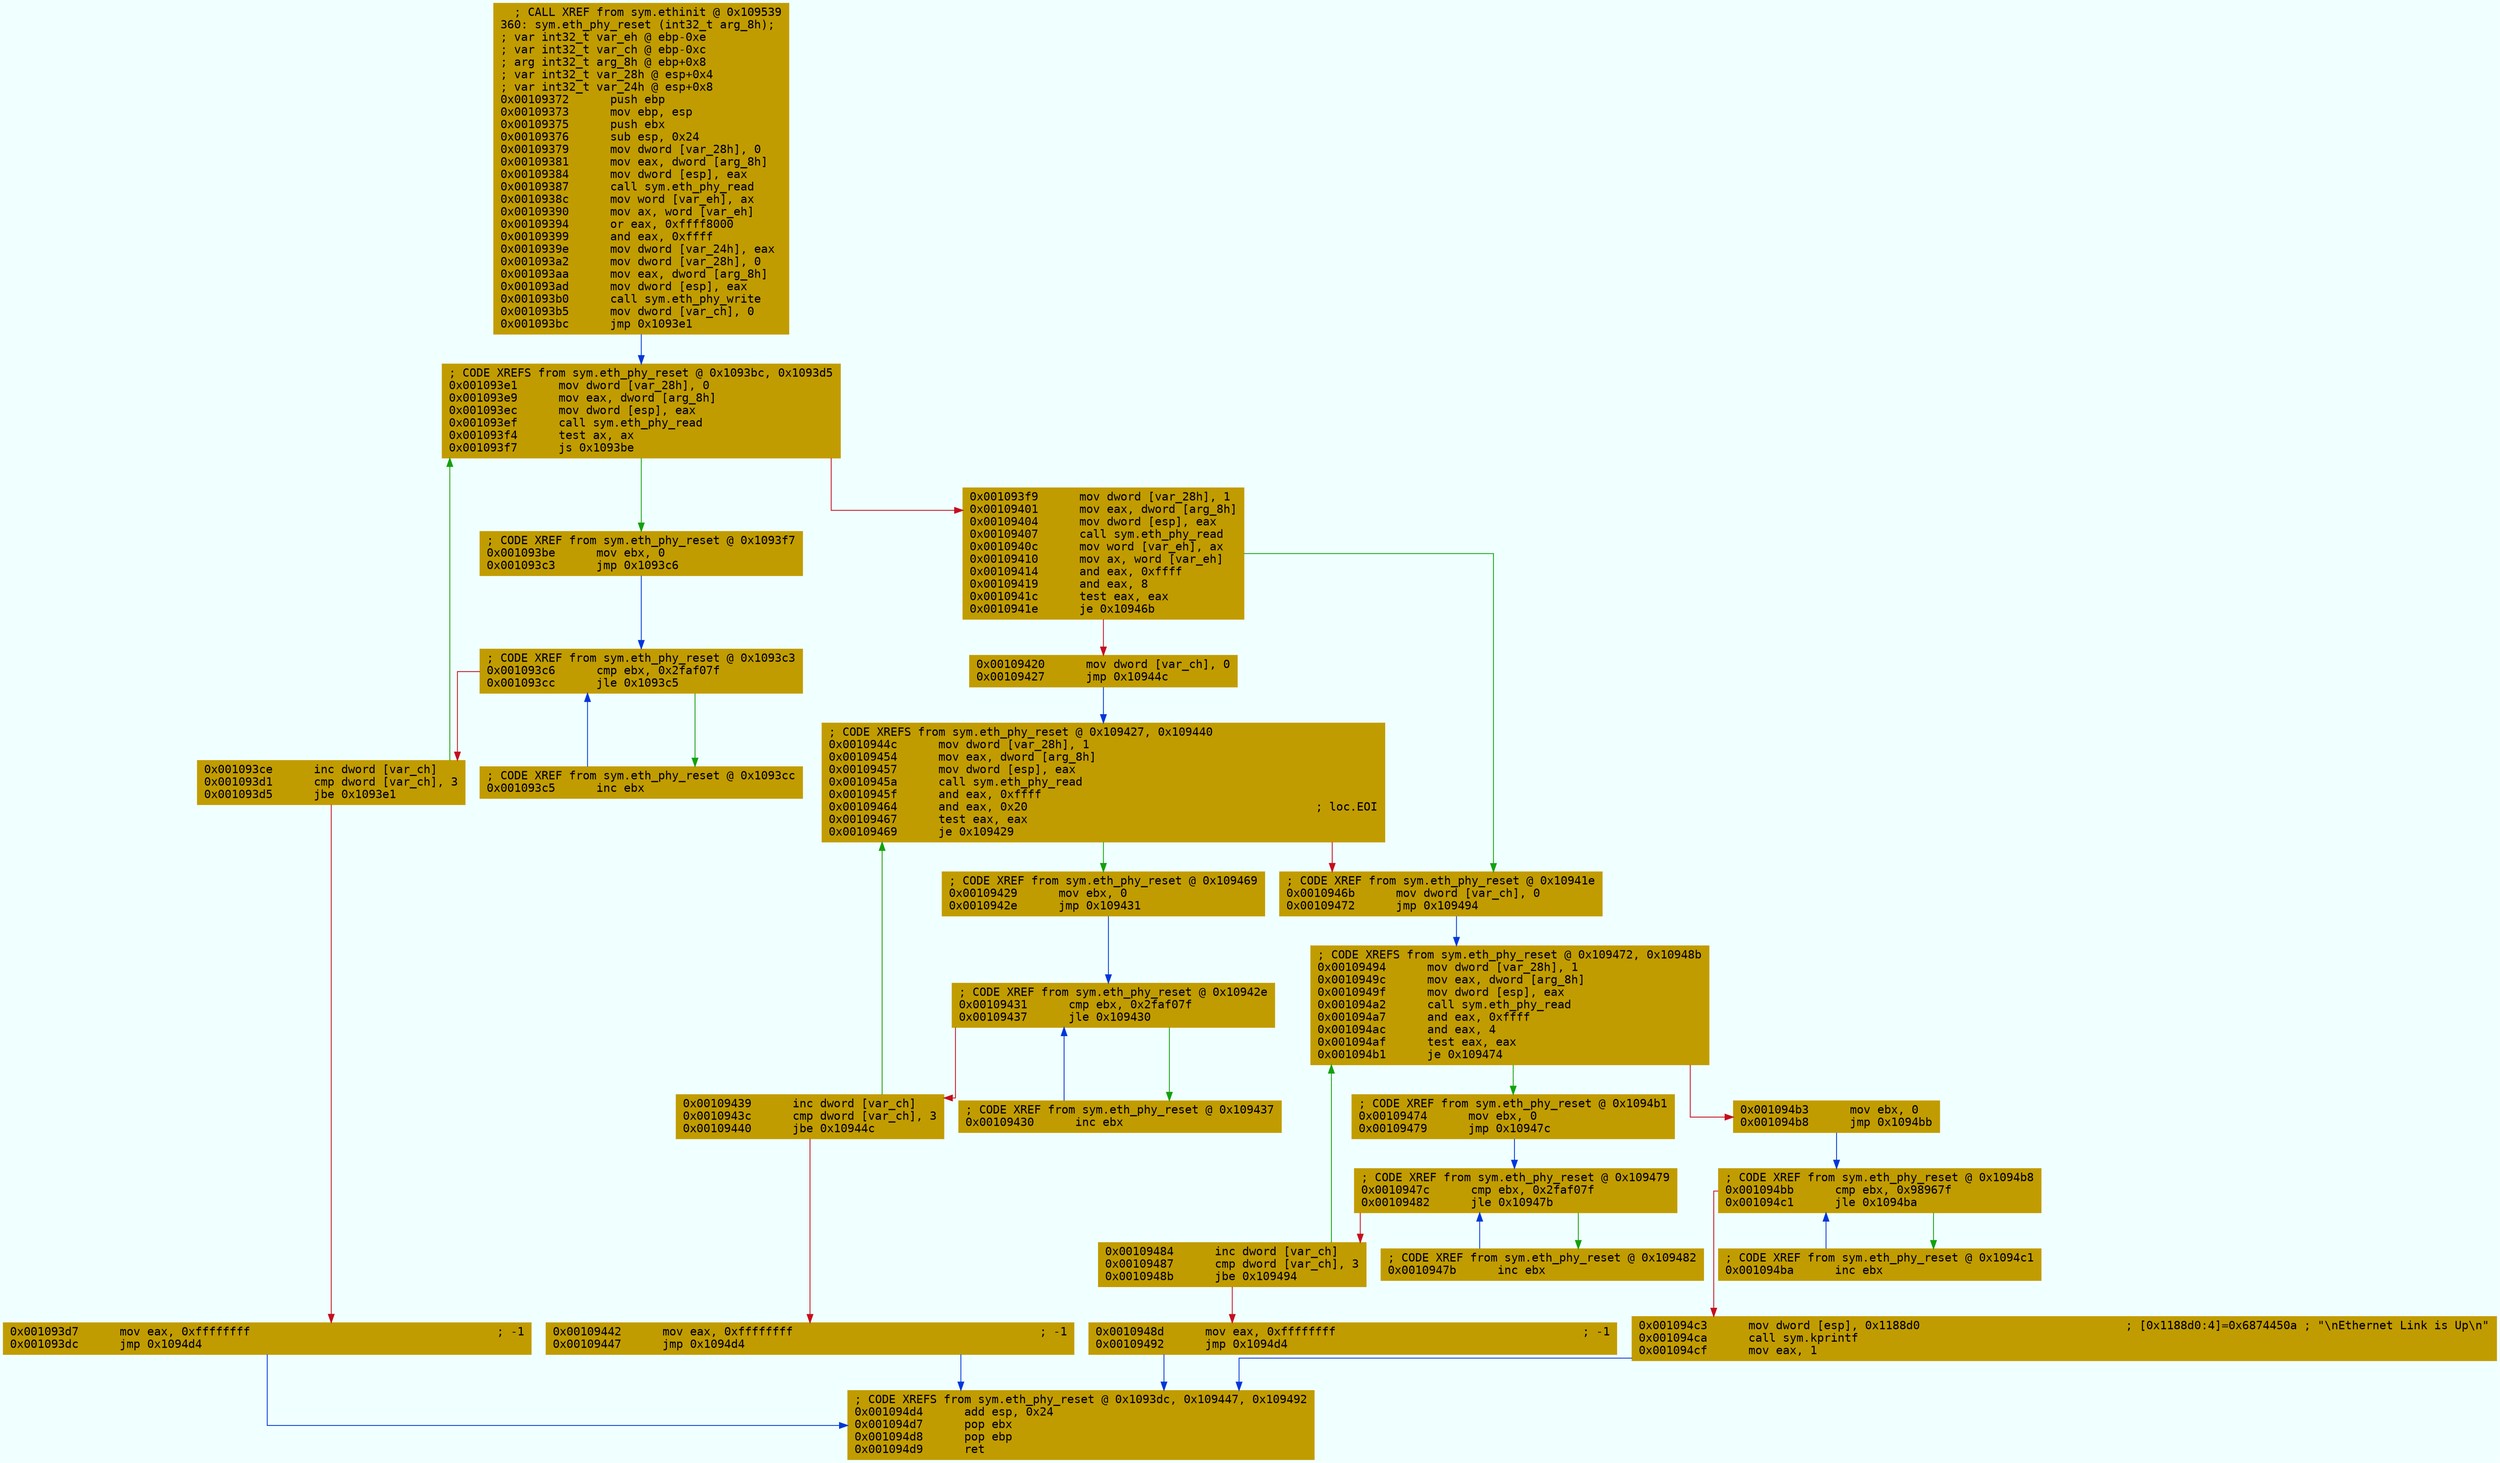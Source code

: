 digraph code {
	graph [bgcolor=azure fontsize=8 fontname="Courier" splines="ortho"];
	node [fillcolor=gray style=filled shape=box];
	edge [arrowhead="normal"];
	"0x00109372" [URL="sym.eth_phy_reset/0x00109372", fillcolor="#c19c00",color="#c19c00", fontname="Courier",label="  ; CALL XREF from sym.ethinit @ 0x109539\l360: sym.eth_phy_reset (int32_t arg_8h);\l; var int32_t var_eh @ ebp-0xe\l; var int32_t var_ch @ ebp-0xc\l; arg int32_t arg_8h @ ebp+0x8\l; var int32_t var_28h @ esp+0x4\l; var int32_t var_24h @ esp+0x8\l0x00109372      push ebp\l0x00109373      mov ebp, esp\l0x00109375      push ebx\l0x00109376      sub esp, 0x24\l0x00109379      mov dword [var_28h], 0\l0x00109381      mov eax, dword [arg_8h]\l0x00109384      mov dword [esp], eax\l0x00109387      call sym.eth_phy_read\l0x0010938c      mov word [var_eh], ax\l0x00109390      mov ax, word [var_eh]\l0x00109394      or eax, 0xffff8000\l0x00109399      and eax, 0xffff\l0x0010939e      mov dword [var_24h], eax\l0x001093a2      mov dword [var_28h], 0\l0x001093aa      mov eax, dword [arg_8h]\l0x001093ad      mov dword [esp], eax\l0x001093b0      call sym.eth_phy_write\l0x001093b5      mov dword [var_ch], 0\l0x001093bc      jmp 0x1093e1\l"]
	"0x001093be" [URL="sym.eth_phy_reset/0x001093be", fillcolor="#c19c00",color="#c19c00", fontname="Courier",label="; CODE XREF from sym.eth_phy_reset @ 0x1093f7\l0x001093be      mov ebx, 0\l0x001093c3      jmp 0x1093c6\l"]
	"0x001093c5" [URL="sym.eth_phy_reset/0x001093c5", fillcolor="#c19c00",color="#c19c00", fontname="Courier",label="; CODE XREF from sym.eth_phy_reset @ 0x1093cc\l0x001093c5      inc ebx\l"]
	"0x001093c6" [URL="sym.eth_phy_reset/0x001093c6", fillcolor="#c19c00",color="#c19c00", fontname="Courier",label="; CODE XREF from sym.eth_phy_reset @ 0x1093c3\l0x001093c6      cmp ebx, 0x2faf07f\l0x001093cc      jle 0x1093c5\l"]
	"0x001093ce" [URL="sym.eth_phy_reset/0x001093ce", fillcolor="#c19c00",color="#c19c00", fontname="Courier",label="0x001093ce      inc dword [var_ch]\l0x001093d1      cmp dword [var_ch], 3\l0x001093d5      jbe 0x1093e1\l"]
	"0x001093d7" [URL="sym.eth_phy_reset/0x001093d7", fillcolor="#c19c00",color="#c19c00", fontname="Courier",label="0x001093d7      mov eax, 0xffffffff                                    ; -1\l0x001093dc      jmp 0x1094d4\l"]
	"0x001093e1" [URL="sym.eth_phy_reset/0x001093e1", fillcolor="#c19c00",color="#c19c00", fontname="Courier",label="; CODE XREFS from sym.eth_phy_reset @ 0x1093bc, 0x1093d5\l0x001093e1      mov dword [var_28h], 0\l0x001093e9      mov eax, dword [arg_8h]\l0x001093ec      mov dword [esp], eax\l0x001093ef      call sym.eth_phy_read\l0x001093f4      test ax, ax\l0x001093f7      js 0x1093be\l"]
	"0x001093f9" [URL="sym.eth_phy_reset/0x001093f9", fillcolor="#c19c00",color="#c19c00", fontname="Courier",label="0x001093f9      mov dword [var_28h], 1\l0x00109401      mov eax, dword [arg_8h]\l0x00109404      mov dword [esp], eax\l0x00109407      call sym.eth_phy_read\l0x0010940c      mov word [var_eh], ax\l0x00109410      mov ax, word [var_eh]\l0x00109414      and eax, 0xffff\l0x00109419      and eax, 8\l0x0010941c      test eax, eax\l0x0010941e      je 0x10946b\l"]
	"0x00109420" [URL="sym.eth_phy_reset/0x00109420", fillcolor="#c19c00",color="#c19c00", fontname="Courier",label="0x00109420      mov dword [var_ch], 0\l0x00109427      jmp 0x10944c\l"]
	"0x00109429" [URL="sym.eth_phy_reset/0x00109429", fillcolor="#c19c00",color="#c19c00", fontname="Courier",label="; CODE XREF from sym.eth_phy_reset @ 0x109469\l0x00109429      mov ebx, 0\l0x0010942e      jmp 0x109431\l"]
	"0x00109430" [URL="sym.eth_phy_reset/0x00109430", fillcolor="#c19c00",color="#c19c00", fontname="Courier",label="; CODE XREF from sym.eth_phy_reset @ 0x109437\l0x00109430      inc ebx\l"]
	"0x00109431" [URL="sym.eth_phy_reset/0x00109431", fillcolor="#c19c00",color="#c19c00", fontname="Courier",label="; CODE XREF from sym.eth_phy_reset @ 0x10942e\l0x00109431      cmp ebx, 0x2faf07f\l0x00109437      jle 0x109430\l"]
	"0x00109439" [URL="sym.eth_phy_reset/0x00109439", fillcolor="#c19c00",color="#c19c00", fontname="Courier",label="0x00109439      inc dword [var_ch]\l0x0010943c      cmp dword [var_ch], 3\l0x00109440      jbe 0x10944c\l"]
	"0x00109442" [URL="sym.eth_phy_reset/0x00109442", fillcolor="#c19c00",color="#c19c00", fontname="Courier",label="0x00109442      mov eax, 0xffffffff                                    ; -1\l0x00109447      jmp 0x1094d4\l"]
	"0x0010944c" [URL="sym.eth_phy_reset/0x0010944c", fillcolor="#c19c00",color="#c19c00", fontname="Courier",label="; CODE XREFS from sym.eth_phy_reset @ 0x109427, 0x109440\l0x0010944c      mov dword [var_28h], 1\l0x00109454      mov eax, dword [arg_8h]\l0x00109457      mov dword [esp], eax\l0x0010945a      call sym.eth_phy_read\l0x0010945f      and eax, 0xffff\l0x00109464      and eax, 0x20                                          ; loc.EOI\l0x00109467      test eax, eax\l0x00109469      je 0x109429\l"]
	"0x0010946b" [URL="sym.eth_phy_reset/0x0010946b", fillcolor="#c19c00",color="#c19c00", fontname="Courier",label="; CODE XREF from sym.eth_phy_reset @ 0x10941e\l0x0010946b      mov dword [var_ch], 0\l0x00109472      jmp 0x109494\l"]
	"0x00109474" [URL="sym.eth_phy_reset/0x00109474", fillcolor="#c19c00",color="#c19c00", fontname="Courier",label="; CODE XREF from sym.eth_phy_reset @ 0x1094b1\l0x00109474      mov ebx, 0\l0x00109479      jmp 0x10947c\l"]
	"0x0010947b" [URL="sym.eth_phy_reset/0x0010947b", fillcolor="#c19c00",color="#c19c00", fontname="Courier",label="; CODE XREF from sym.eth_phy_reset @ 0x109482\l0x0010947b      inc ebx\l"]
	"0x0010947c" [URL="sym.eth_phy_reset/0x0010947c", fillcolor="#c19c00",color="#c19c00", fontname="Courier",label="; CODE XREF from sym.eth_phy_reset @ 0x109479\l0x0010947c      cmp ebx, 0x2faf07f\l0x00109482      jle 0x10947b\l"]
	"0x00109484" [URL="sym.eth_phy_reset/0x00109484", fillcolor="#c19c00",color="#c19c00", fontname="Courier",label="0x00109484      inc dword [var_ch]\l0x00109487      cmp dword [var_ch], 3\l0x0010948b      jbe 0x109494\l"]
	"0x0010948d" [URL="sym.eth_phy_reset/0x0010948d", fillcolor="#c19c00",color="#c19c00", fontname="Courier",label="0x0010948d      mov eax, 0xffffffff                                    ; -1\l0x00109492      jmp 0x1094d4\l"]
	"0x00109494" [URL="sym.eth_phy_reset/0x00109494", fillcolor="#c19c00",color="#c19c00", fontname="Courier",label="; CODE XREFS from sym.eth_phy_reset @ 0x109472, 0x10948b\l0x00109494      mov dword [var_28h], 1\l0x0010949c      mov eax, dword [arg_8h]\l0x0010949f      mov dword [esp], eax\l0x001094a2      call sym.eth_phy_read\l0x001094a7      and eax, 0xffff\l0x001094ac      and eax, 4\l0x001094af      test eax, eax\l0x001094b1      je 0x109474\l"]
	"0x001094b3" [URL="sym.eth_phy_reset/0x001094b3", fillcolor="#c19c00",color="#c19c00", fontname="Courier",label="0x001094b3      mov ebx, 0\l0x001094b8      jmp 0x1094bb\l"]
	"0x001094ba" [URL="sym.eth_phy_reset/0x001094ba", fillcolor="#c19c00",color="#c19c00", fontname="Courier",label="; CODE XREF from sym.eth_phy_reset @ 0x1094c1\l0x001094ba      inc ebx\l"]
	"0x001094bb" [URL="sym.eth_phy_reset/0x001094bb", fillcolor="#c19c00",color="#c19c00", fontname="Courier",label="; CODE XREF from sym.eth_phy_reset @ 0x1094b8\l0x001094bb      cmp ebx, 0x98967f\l0x001094c1      jle 0x1094ba\l"]
	"0x001094c3" [URL="sym.eth_phy_reset/0x001094c3", fillcolor="#c19c00",color="#c19c00", fontname="Courier",label="0x001094c3      mov dword [esp], 0x1188d0                              ; [0x1188d0:4]=0x6874450a ; \"\\nEthernet Link is Up\\n\"\l0x001094ca      call sym.kprintf\l0x001094cf      mov eax, 1\l"]
	"0x001094d4" [URL="sym.eth_phy_reset/0x001094d4", fillcolor="#c19c00",color="#c19c00", fontname="Courier",label="; CODE XREFS from sym.eth_phy_reset @ 0x1093dc, 0x109447, 0x109492\l0x001094d4      add esp, 0x24\l0x001094d7      pop ebx\l0x001094d8      pop ebp\l0x001094d9      ret\l"]
        "0x00109372" -> "0x001093e1" [color="#0037da"];
        "0x001093be" -> "0x001093c6" [color="#0037da"];
        "0x001093c5" -> "0x001093c6" [color="#0037da"];
        "0x001093c6" -> "0x001093c5" [color="#13a10e"];
        "0x001093c6" -> "0x001093ce" [color="#c50f1f"];
        "0x001093ce" -> "0x001093e1" [color="#13a10e"];
        "0x001093ce" -> "0x001093d7" [color="#c50f1f"];
        "0x001093d7" -> "0x001094d4" [color="#0037da"];
        "0x001093e1" -> "0x001093be" [color="#13a10e"];
        "0x001093e1" -> "0x001093f9" [color="#c50f1f"];
        "0x001093f9" -> "0x0010946b" [color="#13a10e"];
        "0x001093f9" -> "0x00109420" [color="#c50f1f"];
        "0x00109420" -> "0x0010944c" [color="#0037da"];
        "0x00109429" -> "0x00109431" [color="#0037da"];
        "0x00109430" -> "0x00109431" [color="#0037da"];
        "0x00109431" -> "0x00109430" [color="#13a10e"];
        "0x00109431" -> "0x00109439" [color="#c50f1f"];
        "0x00109439" -> "0x0010944c" [color="#13a10e"];
        "0x00109439" -> "0x00109442" [color="#c50f1f"];
        "0x00109442" -> "0x001094d4" [color="#0037da"];
        "0x0010944c" -> "0x00109429" [color="#13a10e"];
        "0x0010944c" -> "0x0010946b" [color="#c50f1f"];
        "0x0010946b" -> "0x00109494" [color="#0037da"];
        "0x00109474" -> "0x0010947c" [color="#0037da"];
        "0x0010947b" -> "0x0010947c" [color="#0037da"];
        "0x0010947c" -> "0x0010947b" [color="#13a10e"];
        "0x0010947c" -> "0x00109484" [color="#c50f1f"];
        "0x00109484" -> "0x00109494" [color="#13a10e"];
        "0x00109484" -> "0x0010948d" [color="#c50f1f"];
        "0x0010948d" -> "0x001094d4" [color="#0037da"];
        "0x00109494" -> "0x00109474" [color="#13a10e"];
        "0x00109494" -> "0x001094b3" [color="#c50f1f"];
        "0x001094b3" -> "0x001094bb" [color="#0037da"];
        "0x001094ba" -> "0x001094bb" [color="#0037da"];
        "0x001094bb" -> "0x001094ba" [color="#13a10e"];
        "0x001094bb" -> "0x001094c3" [color="#c50f1f"];
        "0x001094c3" -> "0x001094d4" [color="#0037da"];
}

